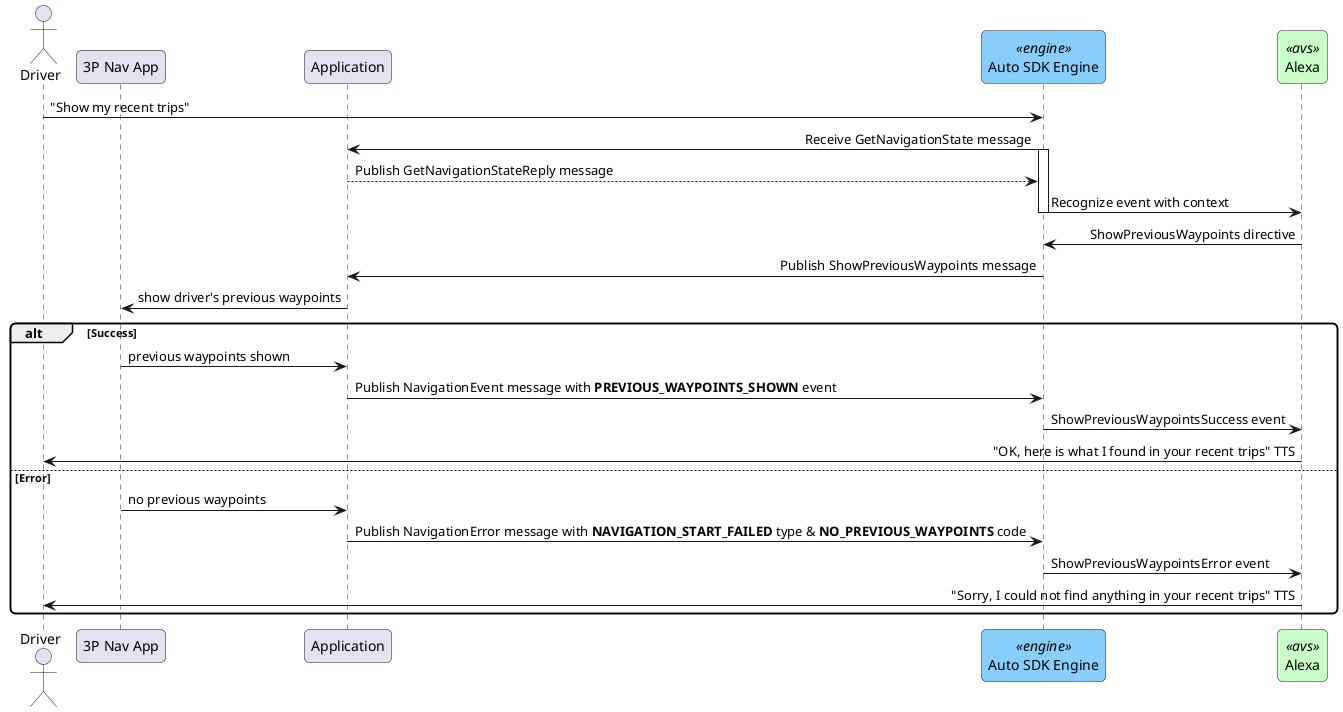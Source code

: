 @startuml

<style>
sequenceDiagram {
    .engine {
        BackgroundColor LightSkyBlue
        BorderColor CornflowerBlue
    }
    .avs {
        BackgroundColor TECHNOLOGY
        BorderColor Green
    }
}
</style>

skinparam roundcorner 10
skinparam sequenceMessageAlign direction

actor Driver
participant "3P Nav App" as Nav
participant Application
participant "Auto SDK Engine" as SDK  <<engine>>
participant  Alexa <<avs>>

Driver->SDK: "Show my recent trips"
SDK->Application : Receive GetNavigationState message
activate SDK
Application --> SDK : Publish GetNavigationStateReply message
SDK -> Alexa : Recognize event with context
deactivate SDK

Alexa->SDK : ShowPreviousWaypoints directive

SDK->Application : Publish ShowPreviousWaypoints message
Application->Nav : show driver's previous waypoints

alt Success
	Application<-Nav : previous waypoints shown
    Application->SDK: Publish NavigationEvent message with **PREVIOUS_WAYPOINTS_SHOWN** event
    SDK->Alexa : ShowPreviousWaypointsSuccess event
    Alexa->Driver : "OK, here is what I found in your recent trips" TTS
else Error
	Application<-Nav : no previous waypoints
    Application->SDK: Publish NavigationError message with **NAVIGATION_START_FAILED** type & **NO_PREVIOUS_WAYPOINTS** code
    SDK->Alexa : ShowPreviousWaypointsError event
    Alexa->Driver : "Sorry, I could not find anything in your recent trips" TTS
end

@enduml